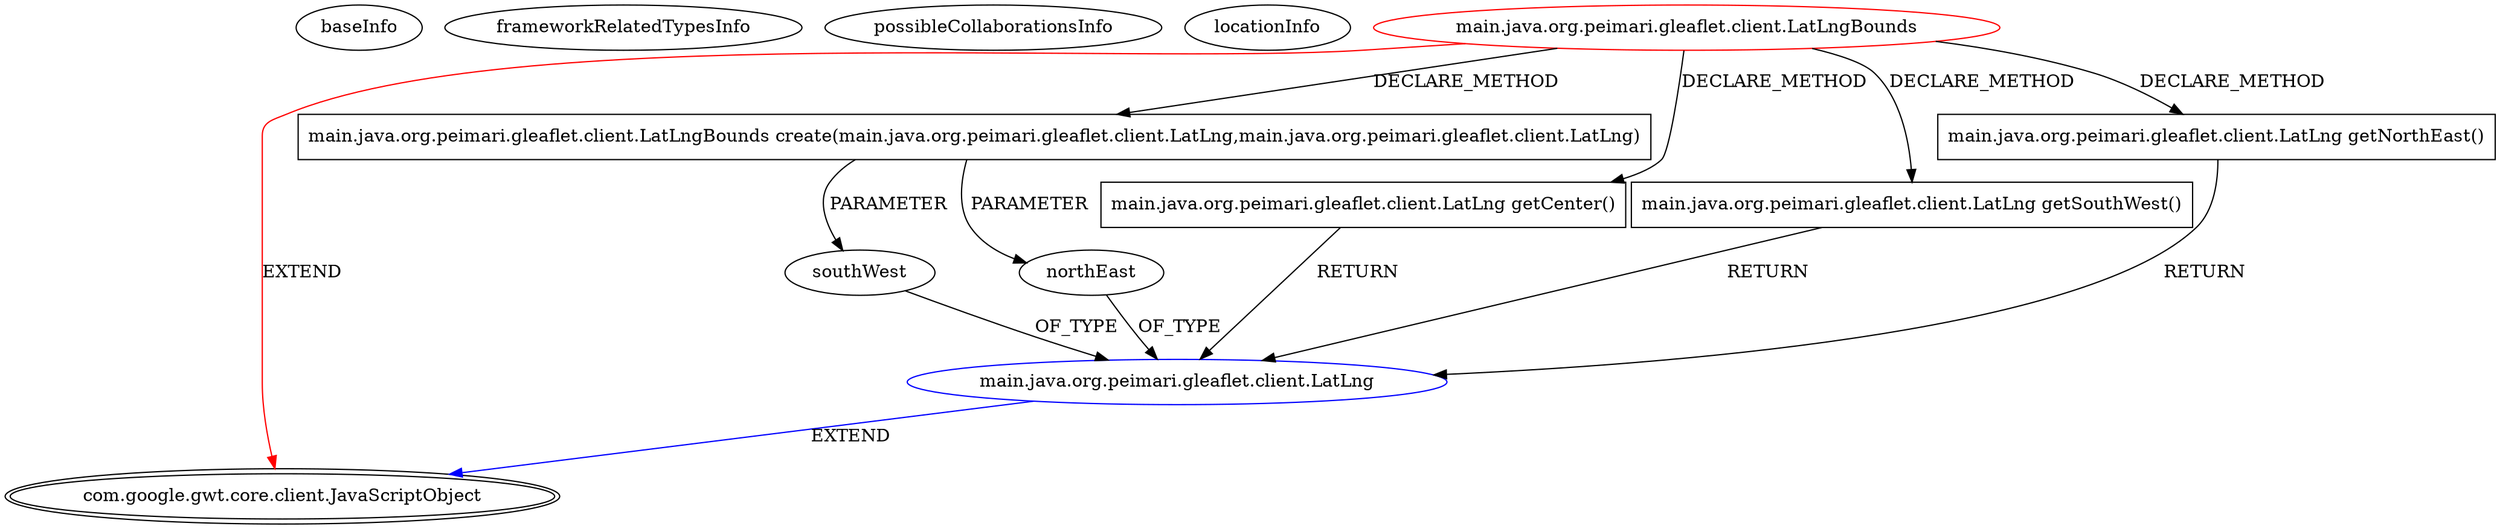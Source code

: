 digraph {
baseInfo[graphId=4098,category="extension_graph",isAnonymous=false,possibleRelation=true]
frameworkRelatedTypesInfo[0="com.google.gwt.core.client.JavaScriptObject"]
possibleCollaborationsInfo[0="4098~CLIENT_METHOD_DECLARATION-RETURN_TYPE-CLIENT_METHOD_DECLARATION-RETURN_TYPE-CLIENT_METHOD_DECLARATION-RETURN_TYPE-CLIENT_METHOD_DECLARATION-PARAMETER_DECLARATION-CLIENT_METHOD_DECLARATION-PARAMETER_DECLARATION-~com.google.gwt.core.client.JavaScriptObject ~com.google.gwt.core.client.JavaScriptObject ~false~false"]
locationInfo[projectName="mstahv-g-leaflet",filePath="/mstahv-g-leaflet/g-leaflet-master/src/main/java/org/peimari/gleaflet/client/LatLngBounds.java",contextSignature="LatLngBounds",graphId="4098"]
0[label="main.java.org.peimari.gleaflet.client.LatLngBounds",vertexType="ROOT_CLIENT_CLASS_DECLARATION",isFrameworkType=false,color=red]
1[label="com.google.gwt.core.client.JavaScriptObject",vertexType="FRAMEWORK_CLASS_TYPE",isFrameworkType=true,peripheries=2]
2[label="main.java.org.peimari.gleaflet.client.LatLngBounds create(main.java.org.peimari.gleaflet.client.LatLng,main.java.org.peimari.gleaflet.client.LatLng)",vertexType="CLIENT_METHOD_DECLARATION",isFrameworkType=false,shape=box]
3[label="southWest",vertexType="PARAMETER_DECLARATION",isFrameworkType=false]
4[label="main.java.org.peimari.gleaflet.client.LatLng",vertexType="REFERENCE_CLIENT_CLASS_DECLARATION",isFrameworkType=false,color=blue]
6[label="northEast",vertexType="PARAMETER_DECLARATION",isFrameworkType=false]
8[label="main.java.org.peimari.gleaflet.client.LatLng getCenter()",vertexType="CLIENT_METHOD_DECLARATION",isFrameworkType=false,shape=box]
10[label="main.java.org.peimari.gleaflet.client.LatLng getSouthWest()",vertexType="CLIENT_METHOD_DECLARATION",isFrameworkType=false,shape=box]
12[label="main.java.org.peimari.gleaflet.client.LatLng getNorthEast()",vertexType="CLIENT_METHOD_DECLARATION",isFrameworkType=false,shape=box]
0->1[label="EXTEND",color=red]
0->2[label="DECLARE_METHOD"]
4->1[label="EXTEND",color=blue]
3->4[label="OF_TYPE"]
2->3[label="PARAMETER"]
6->4[label="OF_TYPE"]
2->6[label="PARAMETER"]
0->8[label="DECLARE_METHOD"]
8->4[label="RETURN"]
0->10[label="DECLARE_METHOD"]
10->4[label="RETURN"]
0->12[label="DECLARE_METHOD"]
12->4[label="RETURN"]
}
